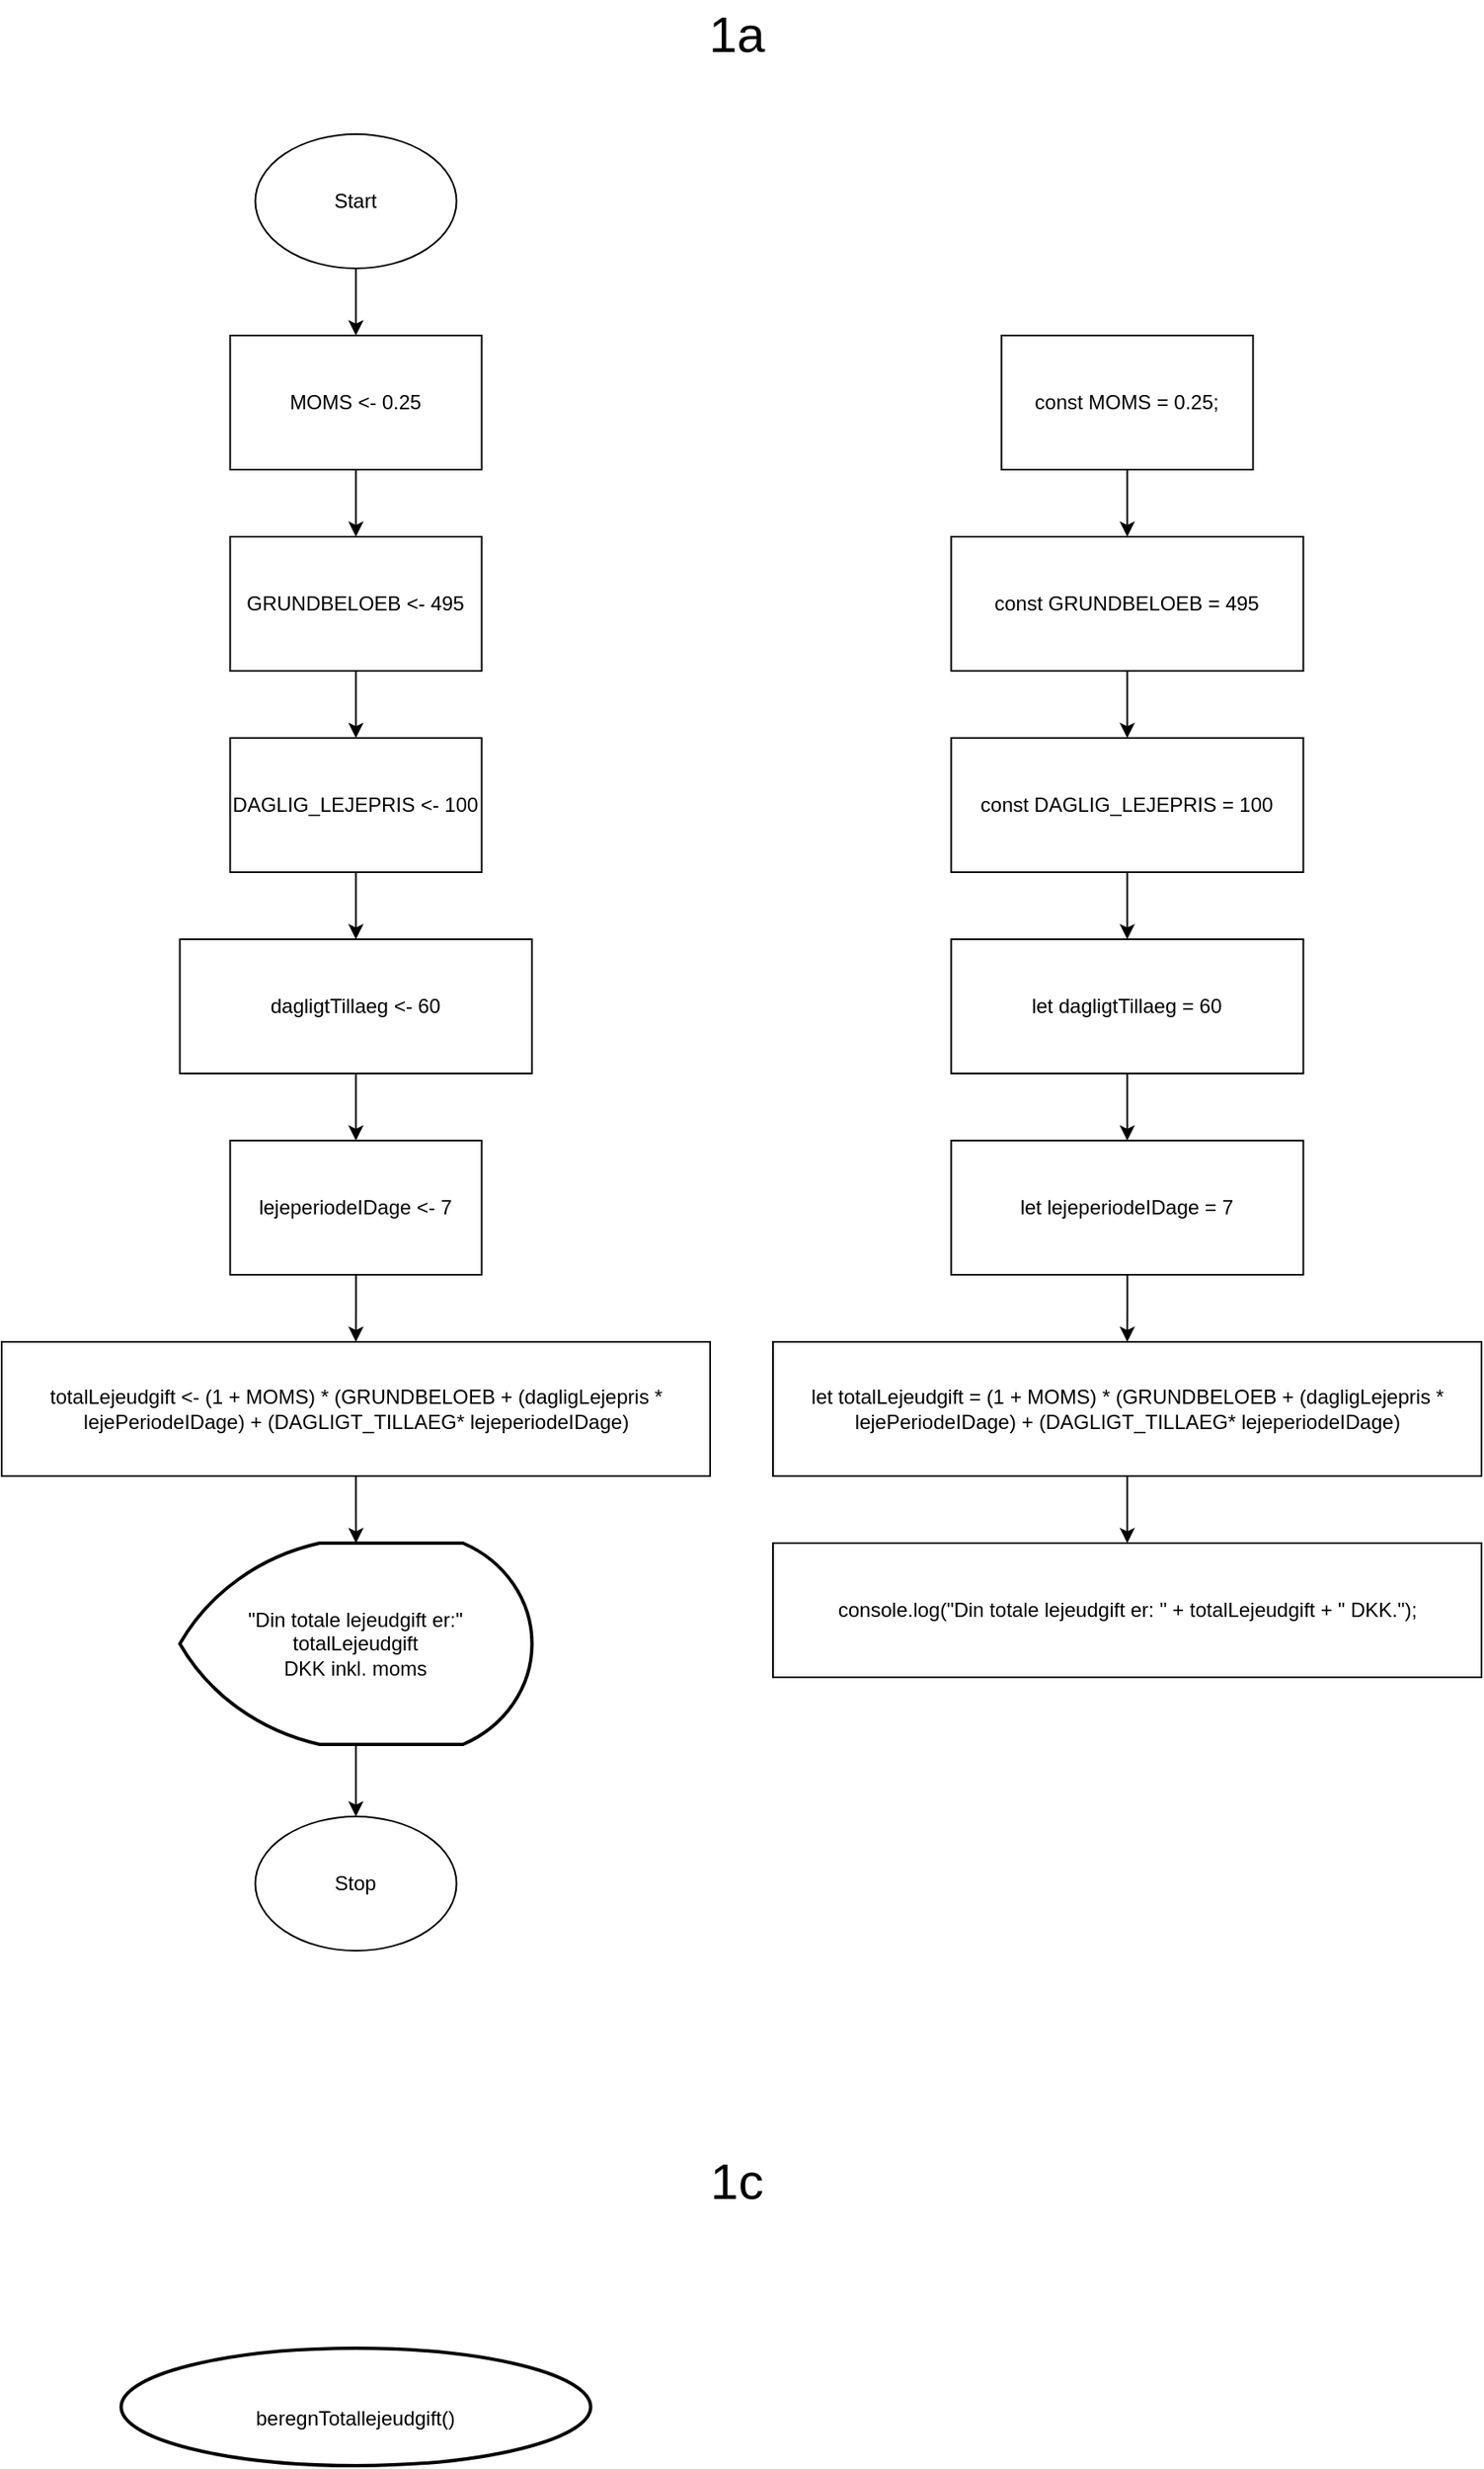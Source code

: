<mxfile version="14.2.9" type="github">
  <diagram id="wSXU5I3lGnjunX10phB6" name="Page-1">
    <mxGraphModel dx="1673" dy="945" grid="1" gridSize="10" guides="1" tooltips="1" connect="1" arrows="1" fold="1" page="1" pageScale="1" pageWidth="850" pageHeight="1100" math="0" shadow="0">
      <root>
        <mxCell id="0" />
        <mxCell id="1" parent="0" />
        <mxCell id="H7byK9RQ5cQlbXJq4OIp-8" value="" style="edgeStyle=orthogonalEdgeStyle;rounded=0;orthogonalLoop=1;jettySize=auto;html=1;" edge="1" parent="1" source="6j2NXDCQ-nHp91OjlaAx-2" target="H7byK9RQ5cQlbXJq4OIp-4">
          <mxGeometry relative="1" as="geometry" />
        </mxCell>
        <mxCell id="6j2NXDCQ-nHp91OjlaAx-2" value="Start" style="ellipse;whiteSpace=wrap;html=1;" parent="1" vertex="1">
          <mxGeometry x="211.25" y="120" width="120" height="80" as="geometry" />
        </mxCell>
        <mxCell id="6j2NXDCQ-nHp91OjlaAx-5" value="&lt;div&gt;Stop&lt;/div&gt;" style="ellipse;whiteSpace=wrap;html=1;" parent="1" vertex="1">
          <mxGeometry x="211.25" y="1123" width="120" height="80" as="geometry" />
        </mxCell>
        <mxCell id="H7byK9RQ5cQlbXJq4OIp-10" value="" style="edgeStyle=orthogonalEdgeStyle;rounded=0;orthogonalLoop=1;jettySize=auto;html=1;" edge="1" parent="1" source="H7byK9RQ5cQlbXJq4OIp-1" target="H7byK9RQ5cQlbXJq4OIp-5">
          <mxGeometry relative="1" as="geometry" />
        </mxCell>
        <mxCell id="H7byK9RQ5cQlbXJq4OIp-1" value="GRUNDBELOEB &amp;lt;- 495" style="rounded=0;whiteSpace=wrap;html=1;" vertex="1" parent="1">
          <mxGeometry x="196.25" y="360" width="150" height="80" as="geometry" />
        </mxCell>
        <mxCell id="H7byK9RQ5cQlbXJq4OIp-12" value="" style="edgeStyle=orthogonalEdgeStyle;rounded=0;orthogonalLoop=1;jettySize=auto;html=1;" edge="1" parent="1" source="H7byK9RQ5cQlbXJq4OIp-2" target="H7byK9RQ5cQlbXJq4OIp-6">
          <mxGeometry relative="1" as="geometry" />
        </mxCell>
        <mxCell id="H7byK9RQ5cQlbXJq4OIp-2" value="dagligtTillaeg &amp;lt;- 60" style="rounded=0;whiteSpace=wrap;html=1;" vertex="1" parent="1">
          <mxGeometry x="166.25" y="600" width="210" height="80" as="geometry" />
        </mxCell>
        <mxCell id="H7byK9RQ5cQlbXJq4OIp-14" value="" style="edgeStyle=orthogonalEdgeStyle;rounded=0;orthogonalLoop=1;jettySize=auto;html=1;" edge="1" parent="1" source="H7byK9RQ5cQlbXJq4OIp-3" target="H7byK9RQ5cQlbXJq4OIp-7">
          <mxGeometry relative="1" as="geometry" />
        </mxCell>
        <mxCell id="H7byK9RQ5cQlbXJq4OIp-3" value="totalLejeudgift &amp;lt;- (1 + MOMS) * (GRUNDBELOEB + (dagligLejepris * lejePeriodeIDage) + (DAGLIGT_TILLAEG* lejeperiodeIDage)" style="rounded=0;whiteSpace=wrap;html=1;" vertex="1" parent="1">
          <mxGeometry x="60" y="840" width="422.5" height="80" as="geometry" />
        </mxCell>
        <mxCell id="H7byK9RQ5cQlbXJq4OIp-9" value="" style="edgeStyle=orthogonalEdgeStyle;rounded=0;orthogonalLoop=1;jettySize=auto;html=1;" edge="1" parent="1" source="H7byK9RQ5cQlbXJq4OIp-4" target="H7byK9RQ5cQlbXJq4OIp-1">
          <mxGeometry relative="1" as="geometry" />
        </mxCell>
        <mxCell id="H7byK9RQ5cQlbXJq4OIp-4" value="MOMS &amp;lt;- 0.25" style="rounded=0;whiteSpace=wrap;html=1;" vertex="1" parent="1">
          <mxGeometry x="196.25" y="240" width="150" height="80" as="geometry" />
        </mxCell>
        <mxCell id="H7byK9RQ5cQlbXJq4OIp-11" value="" style="edgeStyle=orthogonalEdgeStyle;rounded=0;orthogonalLoop=1;jettySize=auto;html=1;" edge="1" parent="1" source="H7byK9RQ5cQlbXJq4OIp-5" target="H7byK9RQ5cQlbXJq4OIp-2">
          <mxGeometry relative="1" as="geometry" />
        </mxCell>
        <mxCell id="H7byK9RQ5cQlbXJq4OIp-5" value="DAGLIG_LEJEPRIS &amp;lt;- 100" style="rounded=0;whiteSpace=wrap;html=1;" vertex="1" parent="1">
          <mxGeometry x="196.25" y="480" width="150" height="80" as="geometry" />
        </mxCell>
        <mxCell id="H7byK9RQ5cQlbXJq4OIp-13" value="" style="edgeStyle=orthogonalEdgeStyle;rounded=0;orthogonalLoop=1;jettySize=auto;html=1;" edge="1" parent="1" source="H7byK9RQ5cQlbXJq4OIp-6" target="H7byK9RQ5cQlbXJq4OIp-3">
          <mxGeometry relative="1" as="geometry" />
        </mxCell>
        <mxCell id="H7byK9RQ5cQlbXJq4OIp-6" value="lejeperiodeIDage &amp;lt;- 7" style="rounded=0;whiteSpace=wrap;html=1;" vertex="1" parent="1">
          <mxGeometry x="196.25" y="720" width="150" height="80" as="geometry" />
        </mxCell>
        <mxCell id="H7byK9RQ5cQlbXJq4OIp-15" value="" style="edgeStyle=orthogonalEdgeStyle;rounded=0;orthogonalLoop=1;jettySize=auto;html=1;" edge="1" parent="1" source="H7byK9RQ5cQlbXJq4OIp-7" target="6j2NXDCQ-nHp91OjlaAx-5">
          <mxGeometry relative="1" as="geometry" />
        </mxCell>
        <mxCell id="H7byK9RQ5cQlbXJq4OIp-7" value="&lt;div&gt;&quot;Din totale lejeudgift er:&quot;&lt;/div&gt;&lt;div&gt;totalLejeudgift&lt;/div&gt;&lt;div&gt;DKK inkl. moms&lt;br&gt;&lt;/div&gt;" style="strokeWidth=2;html=1;shape=mxgraph.flowchart.display;whiteSpace=wrap;" vertex="1" parent="1">
          <mxGeometry x="166.25" y="960" width="210" height="120" as="geometry" />
        </mxCell>
        <mxCell id="H7byK9RQ5cQlbXJq4OIp-16" value="1a" style="text;html=1;align=center;verticalAlign=middle;resizable=0;points=[];autosize=1;fontSize=30;" vertex="1" parent="1">
          <mxGeometry x="472.5" y="40" width="50" height="40" as="geometry" />
        </mxCell>
        <mxCell id="H7byK9RQ5cQlbXJq4OIp-36" value="" style="edgeStyle=orthogonalEdgeStyle;rounded=0;orthogonalLoop=1;jettySize=auto;html=1;" edge="1" parent="1" source="H7byK9RQ5cQlbXJq4OIp-24" target="H7byK9RQ5cQlbXJq4OIp-25">
          <mxGeometry relative="1" as="geometry" />
        </mxCell>
        <mxCell id="H7byK9RQ5cQlbXJq4OIp-24" value="const MOMS = 0.25;" style="rounded=0;whiteSpace=wrap;html=1;" vertex="1" parent="1">
          <mxGeometry x="656.25" y="240" width="150" height="80" as="geometry" />
        </mxCell>
        <mxCell id="H7byK9RQ5cQlbXJq4OIp-35" value="" style="edgeStyle=orthogonalEdgeStyle;rounded=0;orthogonalLoop=1;jettySize=auto;html=1;" edge="1" parent="1" source="H7byK9RQ5cQlbXJq4OIp-25" target="H7byK9RQ5cQlbXJq4OIp-26">
          <mxGeometry relative="1" as="geometry" />
        </mxCell>
        <mxCell id="H7byK9RQ5cQlbXJq4OIp-25" value="const GRUNDBELOEB = 495" style="rounded=0;whiteSpace=wrap;html=1;" vertex="1" parent="1">
          <mxGeometry x="626.25" y="360" width="210" height="80" as="geometry" />
        </mxCell>
        <mxCell id="H7byK9RQ5cQlbXJq4OIp-34" value="" style="edgeStyle=orthogonalEdgeStyle;rounded=0;orthogonalLoop=1;jettySize=auto;html=1;" edge="1" parent="1" source="H7byK9RQ5cQlbXJq4OIp-26" target="H7byK9RQ5cQlbXJq4OIp-27">
          <mxGeometry relative="1" as="geometry" />
        </mxCell>
        <mxCell id="H7byK9RQ5cQlbXJq4OIp-26" value="const DAGLIG_LEJEPRIS = 100" style="rounded=0;whiteSpace=wrap;html=1;" vertex="1" parent="1">
          <mxGeometry x="626.25" y="480" width="210" height="80" as="geometry" />
        </mxCell>
        <mxCell id="H7byK9RQ5cQlbXJq4OIp-33" value="" style="edgeStyle=orthogonalEdgeStyle;rounded=0;orthogonalLoop=1;jettySize=auto;html=1;" edge="1" parent="1" source="H7byK9RQ5cQlbXJq4OIp-27" target="H7byK9RQ5cQlbXJq4OIp-28">
          <mxGeometry relative="1" as="geometry" />
        </mxCell>
        <mxCell id="H7byK9RQ5cQlbXJq4OIp-27" value="let dagligtTillaeg = 60" style="rounded=0;whiteSpace=wrap;html=1;" vertex="1" parent="1">
          <mxGeometry x="626.25" y="600" width="210" height="80" as="geometry" />
        </mxCell>
        <mxCell id="H7byK9RQ5cQlbXJq4OIp-32" value="" style="edgeStyle=orthogonalEdgeStyle;rounded=0;orthogonalLoop=1;jettySize=auto;html=1;" edge="1" parent="1" source="H7byK9RQ5cQlbXJq4OIp-28" target="H7byK9RQ5cQlbXJq4OIp-29">
          <mxGeometry relative="1" as="geometry" />
        </mxCell>
        <mxCell id="H7byK9RQ5cQlbXJq4OIp-28" value="let lejeperiodeIDage = 7" style="rounded=0;whiteSpace=wrap;html=1;" vertex="1" parent="1">
          <mxGeometry x="626.25" y="720" width="210" height="80" as="geometry" />
        </mxCell>
        <mxCell id="H7byK9RQ5cQlbXJq4OIp-31" value="" style="edgeStyle=orthogonalEdgeStyle;rounded=0;orthogonalLoop=1;jettySize=auto;html=1;" edge="1" parent="1" source="H7byK9RQ5cQlbXJq4OIp-29" target="H7byK9RQ5cQlbXJq4OIp-30">
          <mxGeometry relative="1" as="geometry" />
        </mxCell>
        <mxCell id="H7byK9RQ5cQlbXJq4OIp-29" value="let totalLejeudgift = (1 + MOMS) * (GRUNDBELOEB + (dagligLejepris * lejePeriodeIDage) + (DAGLIGT_TILLAEG* lejeperiodeIDage)" style="rounded=0;whiteSpace=wrap;html=1;" vertex="1" parent="1">
          <mxGeometry x="520" y="840" width="422.5" height="80" as="geometry" />
        </mxCell>
        <mxCell id="H7byK9RQ5cQlbXJq4OIp-30" value="console.log(&quot;Din totale lejeudgift er: &quot; + totalLejeudgift + &quot; DKK.&quot;);" style="rounded=0;whiteSpace=wrap;html=1;" vertex="1" parent="1">
          <mxGeometry x="520" y="960" width="422.5" height="80" as="geometry" />
        </mxCell>
        <mxCell id="H7byK9RQ5cQlbXJq4OIp-37" value="1c" style="text;html=1;align=center;verticalAlign=middle;resizable=0;points=[];autosize=1;fontSize=30;" vertex="1" parent="1">
          <mxGeometry x="472.5" y="1320" width="50" height="40" as="geometry" />
        </mxCell>
        <mxCell id="H7byK9RQ5cQlbXJq4OIp-38" value="&lt;font style=&quot;font-size: 12px&quot;&gt;beregnTotallejeudgift&lt;/font&gt;&lt;font style=&quot;font-size: 12px&quot;&gt;()&lt;/font&gt;" style="strokeWidth=2;html=1;shape=mxgraph.flowchart.start_2;whiteSpace=wrap;fontSize=30;" vertex="1" parent="1">
          <mxGeometry x="131.25" y="1440" width="280" height="70" as="geometry" />
        </mxCell>
      </root>
    </mxGraphModel>
  </diagram>
</mxfile>
